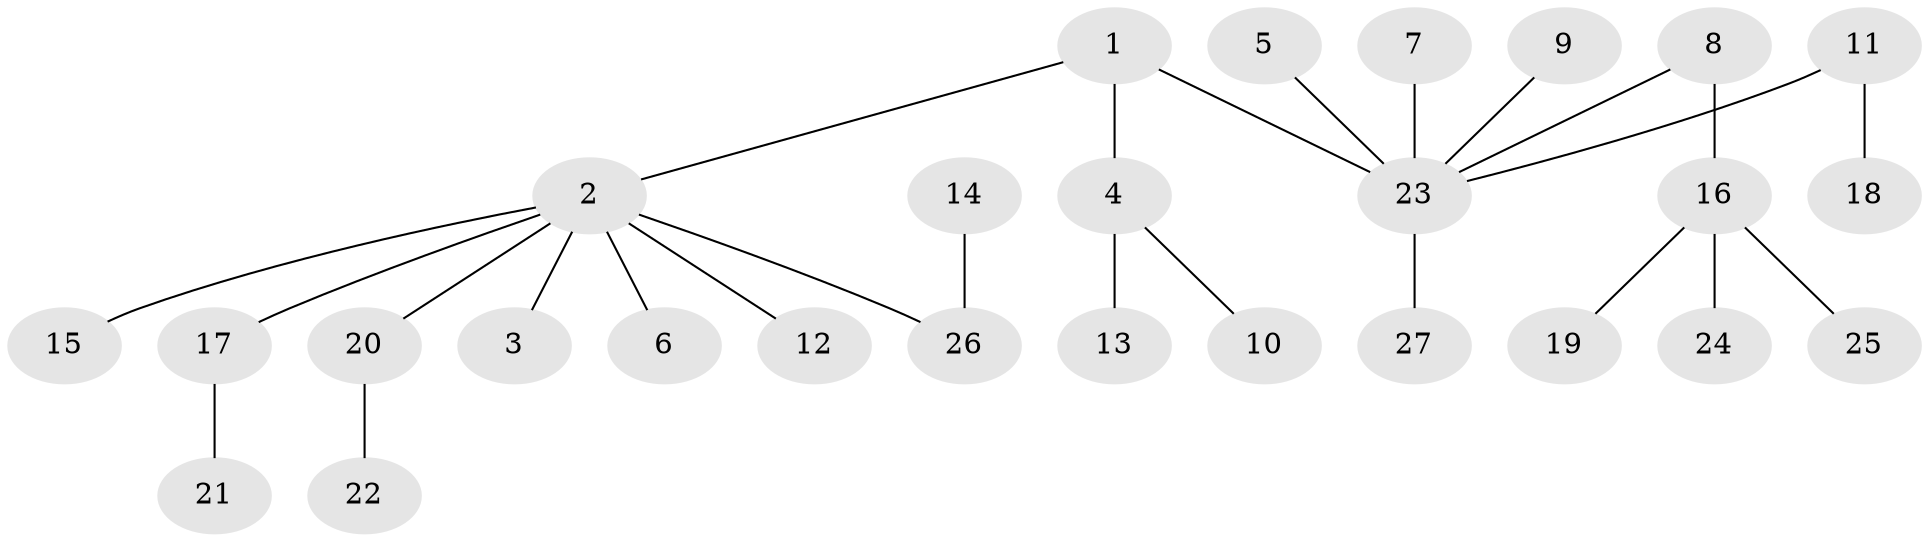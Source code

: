 // original degree distribution, {4: 0.07547169811320754, 1: 0.4716981132075472, 6: 0.018867924528301886, 3: 0.03773584905660377, 2: 0.33962264150943394, 5: 0.05660377358490566}
// Generated by graph-tools (version 1.1) at 2025/50/03/09/25 03:50:16]
// undirected, 27 vertices, 26 edges
graph export_dot {
graph [start="1"]
  node [color=gray90,style=filled];
  1;
  2;
  3;
  4;
  5;
  6;
  7;
  8;
  9;
  10;
  11;
  12;
  13;
  14;
  15;
  16;
  17;
  18;
  19;
  20;
  21;
  22;
  23;
  24;
  25;
  26;
  27;
  1 -- 2 [weight=1.0];
  1 -- 4 [weight=1.0];
  1 -- 23 [weight=1.0];
  2 -- 3 [weight=1.0];
  2 -- 6 [weight=1.0];
  2 -- 12 [weight=1.0];
  2 -- 15 [weight=1.0];
  2 -- 17 [weight=1.0];
  2 -- 20 [weight=1.0];
  2 -- 26 [weight=1.0];
  4 -- 10 [weight=1.0];
  4 -- 13 [weight=1.0];
  5 -- 23 [weight=1.0];
  7 -- 23 [weight=1.0];
  8 -- 16 [weight=1.0];
  8 -- 23 [weight=1.0];
  9 -- 23 [weight=1.0];
  11 -- 18 [weight=1.0];
  11 -- 23 [weight=1.0];
  14 -- 26 [weight=1.0];
  16 -- 19 [weight=1.0];
  16 -- 24 [weight=1.0];
  16 -- 25 [weight=1.0];
  17 -- 21 [weight=1.0];
  20 -- 22 [weight=1.0];
  23 -- 27 [weight=1.0];
}
